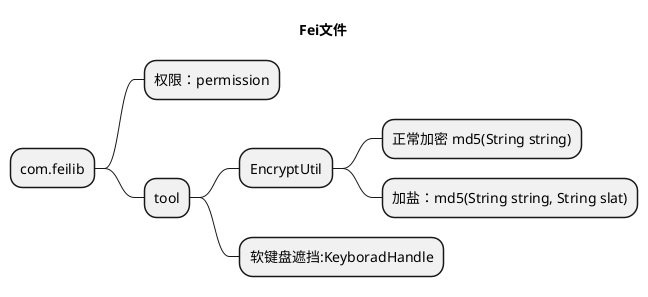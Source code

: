 @startmindmap

title Fei文件

* com.feilib
** 权限：permission
** tool
*** EncryptUtil
**** 正常加密 md5(String string)
**** 加盐：md5(String string, String slat)
***  软键盘遮挡:KeyboradHandle

@endmindmap
